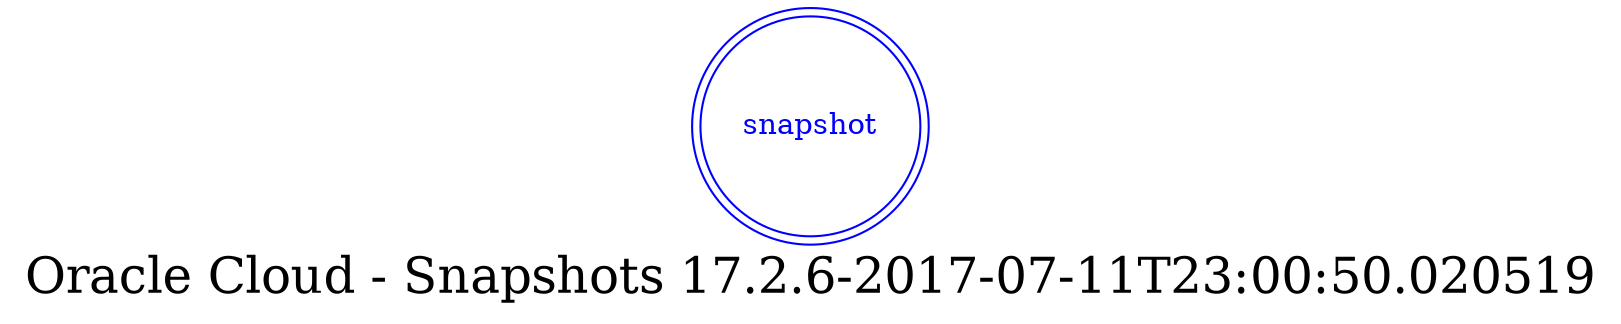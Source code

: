 digraph LexiconGraph {
graph[label="Oracle Cloud - Snapshots 17.2.6-2017-07-11T23:00:50.020519", fontsize=24]
splines=true
"snapshot" [color=blue, fontcolor=blue, shape=doublecircle]
}
